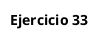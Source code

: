 @startuml
'https://plantuml.com/class-diagram

skinparam Linetype ortho
title "Ejercicio 33"



@enduml